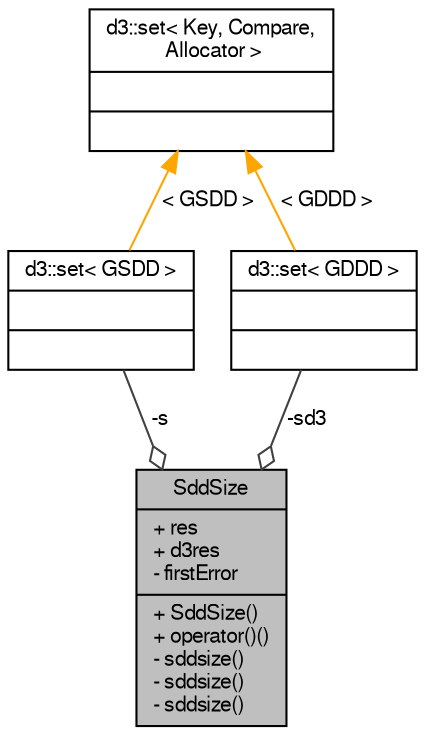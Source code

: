 digraph "SddSize"
{
  edge [fontname="FreeSans",fontsize="10",labelfontname="FreeSans",labelfontsize="10"];
  node [fontname="FreeSans",fontsize="10",shape=record];
  Node1 [label="{SddSize\n|+ res\l+ d3res\l- firstError\l|+ SddSize()\l+ operator()()\l- sddsize()\l- sddsize()\l- sddsize()\l}",height=0.2,width=0.4,color="black", fillcolor="grey75", style="filled" fontcolor="black"];
  Node2 -> Node1 [color="grey25",fontsize="10",style="solid",label=" -s" ,arrowhead="odiamond",fontname="FreeSans"];
  Node2 [label="{d3::set\< GSDD \>\n||}",height=0.2,width=0.4,color="black", fillcolor="white", style="filled",URL="$structd3_1_1set.html"];
  Node3 -> Node2 [dir="back",color="orange",fontsize="10",style="solid",label=" \< GSDD \>" ,fontname="FreeSans"];
  Node3 [label="{d3::set\< Key, Compare,\l Allocator \>\n||}",height=0.2,width=0.4,color="black", fillcolor="white", style="filled",URL="$structd3_1_1set.html"];
  Node4 -> Node1 [color="grey25",fontsize="10",style="solid",label=" -sd3" ,arrowhead="odiamond",fontname="FreeSans"];
  Node4 [label="{d3::set\< GDDD \>\n||}",height=0.2,width=0.4,color="black", fillcolor="white", style="filled",URL="$structd3_1_1set.html"];
  Node3 -> Node4 [dir="back",color="orange",fontsize="10",style="solid",label=" \< GDDD \>" ,fontname="FreeSans"];
}
